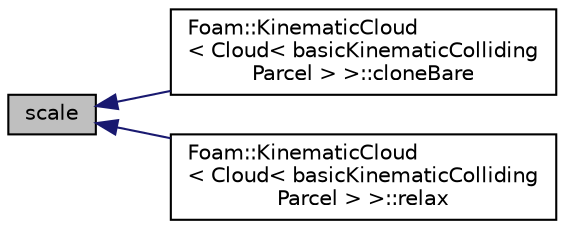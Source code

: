 digraph "scale"
{
  bgcolor="transparent";
  edge [fontname="Helvetica",fontsize="10",labelfontname="Helvetica",labelfontsize="10"];
  node [fontname="Helvetica",fontsize="10",shape=record];
  rankdir="LR";
  Node190 [label="scale",height=0.2,width=0.4,color="black", fillcolor="grey75", style="filled", fontcolor="black"];
  Node190 -> Node191 [dir="back",color="midnightblue",fontsize="10",style="solid",fontname="Helvetica"];
  Node191 [label="Foam::KinematicCloud\l\< Cloud\< basicKinematicColliding\lParcel \> \>::cloneBare",height=0.2,width=0.4,color="black",URL="$a24913.html#a519c85b79b984c70934c244a934588ca",tooltip="Construct and return bare clone based on (this) with new name. "];
  Node190 -> Node192 [dir="back",color="midnightblue",fontsize="10",style="solid",fontname="Helvetica"];
  Node192 [label="Foam::KinematicCloud\l\< Cloud\< basicKinematicColliding\lParcel \> \>::relax",height=0.2,width=0.4,color="black",URL="$a24913.html#a54c177f7fa46f72bf7e355ba92c6870b",tooltip="Relax field. "];
}
